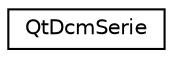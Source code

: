 digraph "Graphical Class Hierarchy"
{
  edge [fontname="Helvetica",fontsize="10",labelfontname="Helvetica",labelfontsize="10"];
  node [fontname="Helvetica",fontsize="10",shape=record];
  rankdir="LR";
  Node1 [label="QtDcmSerie",height=0.2,width=0.4,color="black", fillcolor="white", style="filled",URL="$classQtDcmSerie.html",tooltip="This class is a representation of a dicom serie. "];
}
